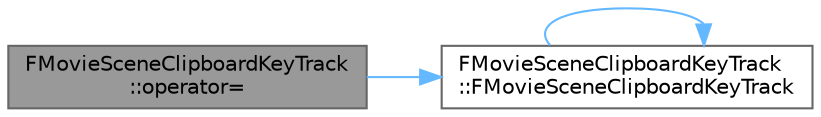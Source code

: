 digraph "FMovieSceneClipboardKeyTrack::operator="
{
 // INTERACTIVE_SVG=YES
 // LATEX_PDF_SIZE
  bgcolor="transparent";
  edge [fontname=Helvetica,fontsize=10,labelfontname=Helvetica,labelfontsize=10];
  node [fontname=Helvetica,fontsize=10,shape=box,height=0.2,width=0.4];
  rankdir="LR";
  Node1 [id="Node000001",label="FMovieSceneClipboardKeyTrack\l::operator=",height=0.2,width=0.4,color="gray40", fillcolor="grey60", style="filled", fontcolor="black",tooltip=" "];
  Node1 -> Node2 [id="edge1_Node000001_Node000002",color="steelblue1",style="solid",tooltip=" "];
  Node2 [id="Node000002",label="FMovieSceneClipboardKeyTrack\l::FMovieSceneClipboardKeyTrack",height=0.2,width=0.4,color="grey40", fillcolor="white", style="filled",URL="$d1/d75/classFMovieSceneClipboardKeyTrack.html#a1ea02b1124cffe426ba1211d9cec1a99",tooltip="Move construction/assignment."];
  Node2 -> Node2 [id="edge2_Node000002_Node000002",color="steelblue1",style="solid",tooltip=" "];
}
